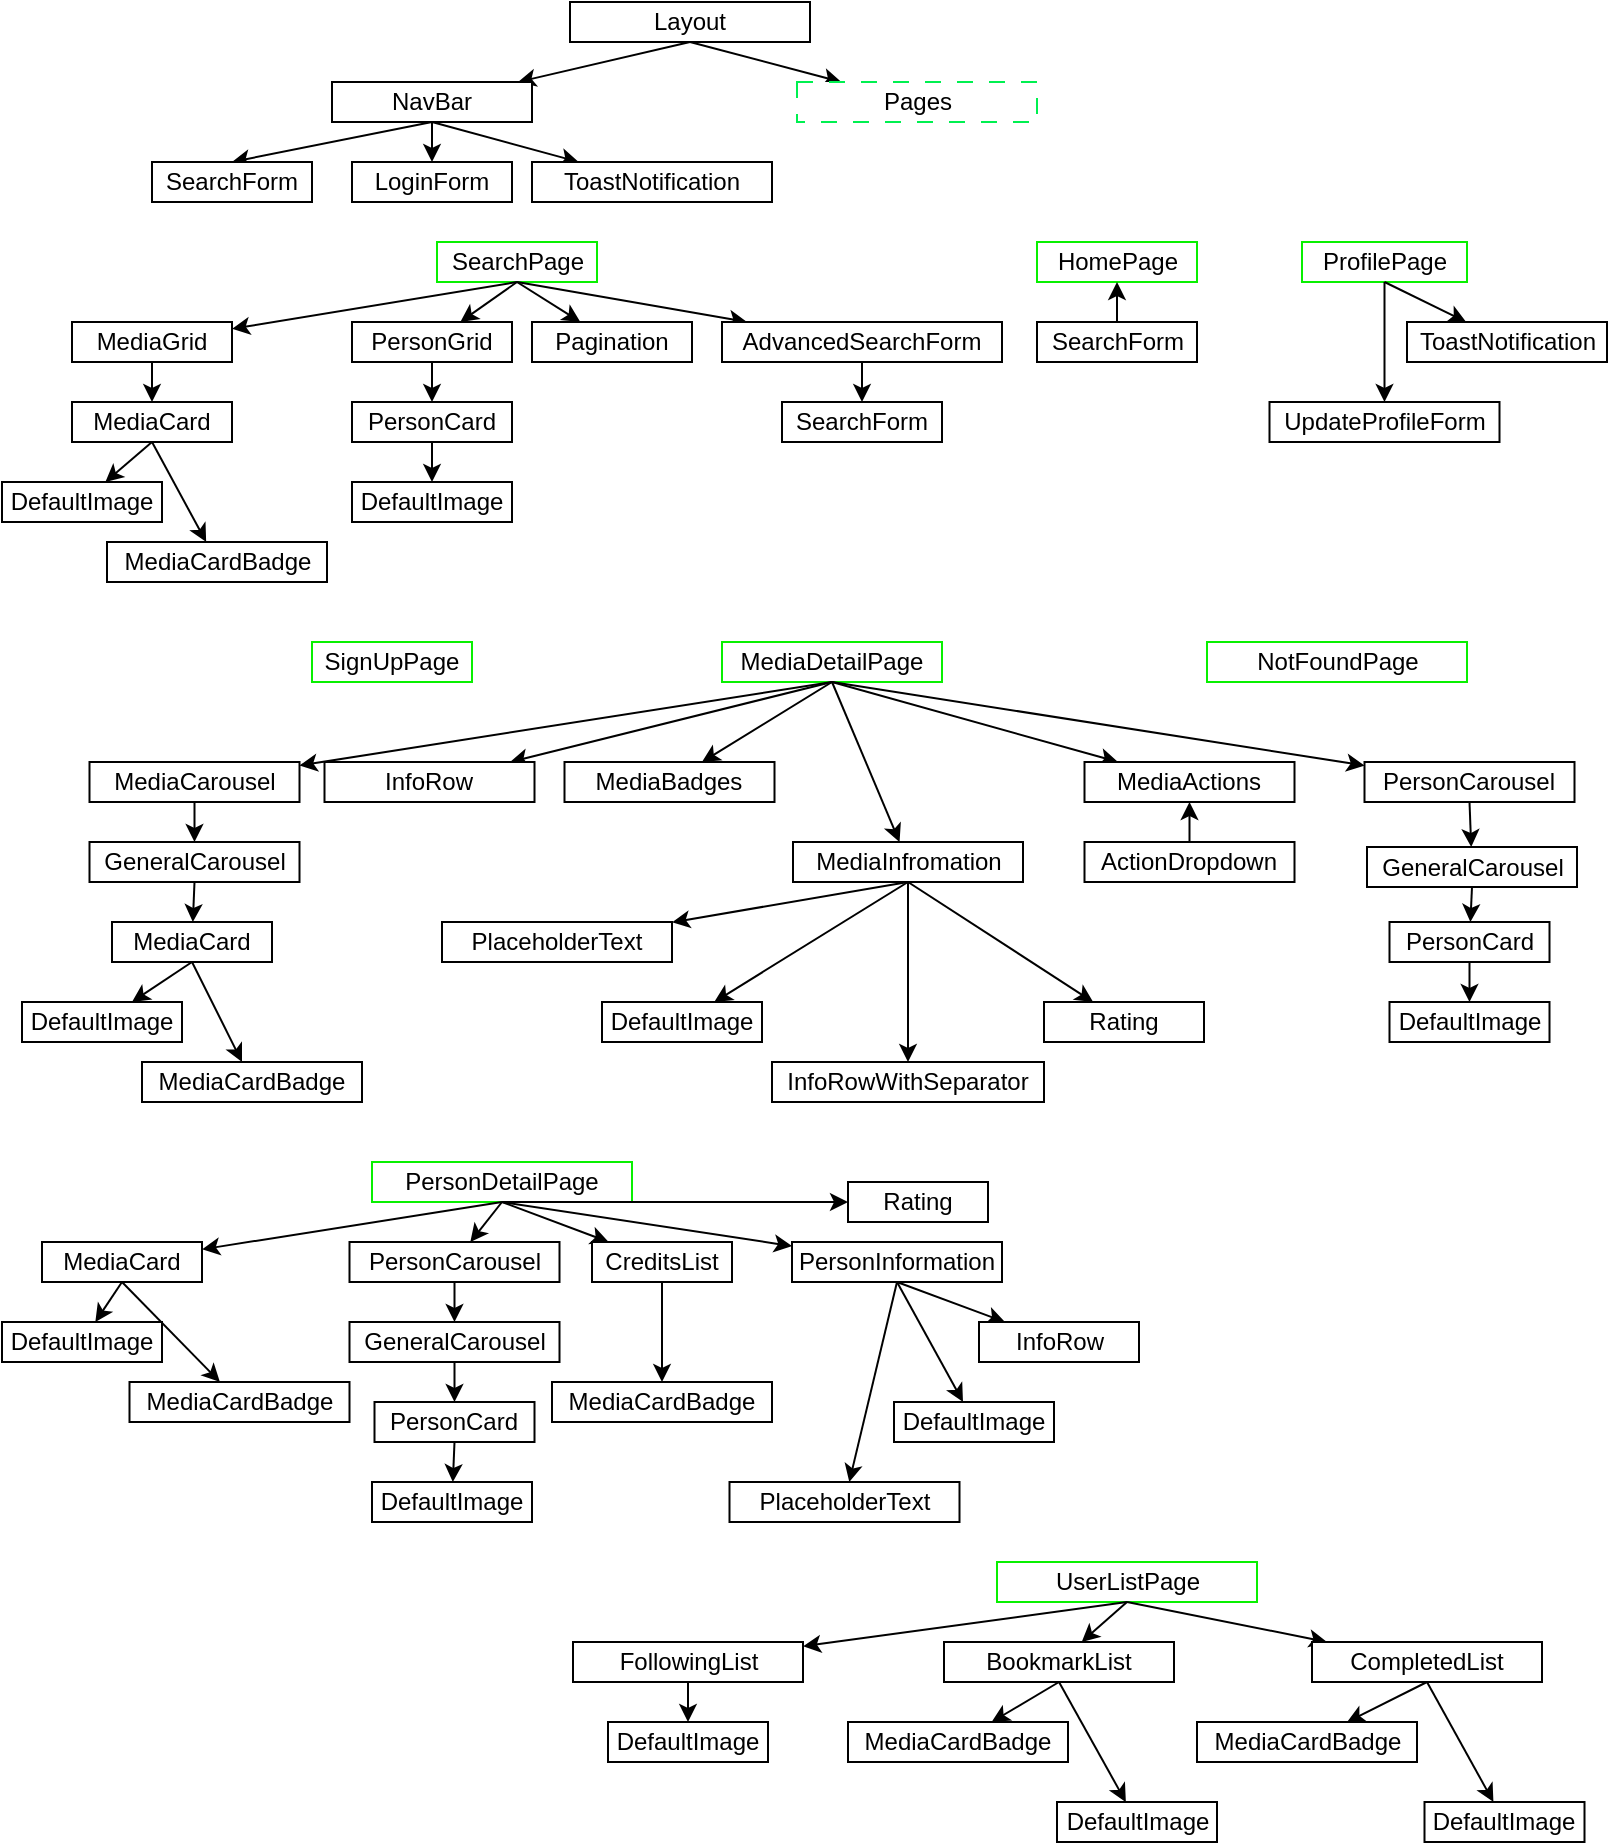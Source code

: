 <mxfile>
    <diagram name="Page-1" id="cZ-DaemptlBfaPjxXRJj">
        <mxGraphModel dx="1242" dy="616" grid="1" gridSize="10" guides="1" tooltips="1" connect="1" arrows="1" fold="1" page="1" pageScale="1" pageWidth="827" pageHeight="1169" math="0" shadow="0">
            <root>
                <mxCell id="0"/>
                <mxCell id="1" parent="0"/>
                <mxCell id="qsmpyEzLBEVBjYXQlAnU-1" value="Layout" style="rounded=0;whiteSpace=wrap;html=1;" parent="1" vertex="1">
                    <mxGeometry x="294" width="120" height="20" as="geometry"/>
                </mxCell>
                <mxCell id="170" style="edgeStyle=none;html=1;entryX=0.5;entryY=1;entryDx=0;entryDy=0;startArrow=classic;startFill=1;endArrow=none;endFill=0;" parent="1" source="qsmpyEzLBEVBjYXQlAnU-2" target="qsmpyEzLBEVBjYXQlAnU-1" edge="1">
                    <mxGeometry relative="1" as="geometry"/>
                </mxCell>
                <mxCell id="qsmpyEzLBEVBjYXQlAnU-2" value="NavBar" style="whiteSpace=wrap;html=1;" parent="1" vertex="1">
                    <mxGeometry x="175" y="40" width="100" height="20" as="geometry"/>
                </mxCell>
                <mxCell id="qsmpyEzLBEVBjYXQlAnU-6" value="HomePage" style="whiteSpace=wrap;html=1;strokeColor=#08F000;" parent="1" vertex="1">
                    <mxGeometry x="527.5" y="120" width="80" height="20" as="geometry"/>
                </mxCell>
                <mxCell id="qsmpyEzLBEVBjYXQlAnU-7" value="SearchPage" style="whiteSpace=wrap;html=1;strokeColor=#08F000;" parent="1" vertex="1">
                    <mxGeometry x="227.5" y="120" width="80" height="20" as="geometry"/>
                </mxCell>
                <mxCell id="qsmpyEzLBEVBjYXQlAnU-8" value="SignUpPage" style="whiteSpace=wrap;html=1;strokeColor=#08F000;" parent="1" vertex="1">
                    <mxGeometry x="165" y="320" width="80" height="20" as="geometry"/>
                </mxCell>
                <mxCell id="169" style="edgeStyle=none;html=1;entryX=0.5;entryY=1;entryDx=0;entryDy=0;startArrow=classic;startFill=1;endArrow=none;endFill=0;" parent="1" source="qsmpyEzLBEVBjYXQlAnU-9" target="qsmpyEzLBEVBjYXQlAnU-1" edge="1">
                    <mxGeometry relative="1" as="geometry"/>
                </mxCell>
                <mxCell id="qsmpyEzLBEVBjYXQlAnU-9" value="Pages" style="whiteSpace=wrap;html=1;dashed=1;dashPattern=8 8;strokeColor=#00F050;" parent="1" vertex="1">
                    <mxGeometry x="407.5" y="40" width="120" height="20" as="geometry"/>
                </mxCell>
                <mxCell id="179" style="edgeStyle=none;html=1;entryX=0.5;entryY=1;entryDx=0;entryDy=0;" parent="1" source="qsmpyEzLBEVBjYXQlAnU-14" target="qsmpyEzLBEVBjYXQlAnU-6" edge="1">
                    <mxGeometry relative="1" as="geometry"/>
                </mxCell>
                <mxCell id="qsmpyEzLBEVBjYXQlAnU-14" value="SearchForm" style="whiteSpace=wrap;html=1;" parent="1" vertex="1">
                    <mxGeometry x="527.5" y="160" width="80" height="20" as="geometry"/>
                </mxCell>
                <mxCell id="3" style="edgeStyle=none;html=1;exitX=0.5;exitY=0;exitDx=0;exitDy=0;entryX=0.5;entryY=1;entryDx=0;entryDy=0;endArrow=none;endFill=0;startArrow=classic;startFill=1;" parent="1" source="2" target="qsmpyEzLBEVBjYXQlAnU-2" edge="1">
                    <mxGeometry relative="1" as="geometry"/>
                </mxCell>
                <mxCell id="2" value="SearchForm" style="whiteSpace=wrap;html=1;" parent="1" vertex="1">
                    <mxGeometry x="85" y="80" width="80" height="20" as="geometry"/>
                </mxCell>
                <mxCell id="8" style="edgeStyle=none;html=1;entryX=0.5;entryY=1;entryDx=0;entryDy=0;startArrow=classic;startFill=1;endArrow=none;endFill=0;" parent="1" source="4" target="qsmpyEzLBEVBjYXQlAnU-7" edge="1">
                    <mxGeometry relative="1" as="geometry"/>
                </mxCell>
                <mxCell id="4" value="MediaGrid" style="whiteSpace=wrap;html=1;" parent="1" vertex="1">
                    <mxGeometry x="45" y="160" width="80" height="20" as="geometry"/>
                </mxCell>
                <mxCell id="9" style="edgeStyle=none;html=1;startArrow=classic;startFill=1;endArrow=none;endFill=0;entryX=0.5;entryY=1;entryDx=0;entryDy=0;" parent="1" source="5" target="qsmpyEzLBEVBjYXQlAnU-7" edge="1">
                    <mxGeometry relative="1" as="geometry">
                        <mxPoint x="355" y="190" as="targetPoint"/>
                    </mxGeometry>
                </mxCell>
                <mxCell id="5" value="PersonGrid" style="whiteSpace=wrap;html=1;" parent="1" vertex="1">
                    <mxGeometry x="185" y="160" width="80" height="20" as="geometry"/>
                </mxCell>
                <mxCell id="10" style="edgeStyle=none;html=1;entryX=0.5;entryY=1;entryDx=0;entryDy=0;startArrow=classic;startFill=1;endArrow=none;endFill=0;" parent="1" source="6" target="qsmpyEzLBEVBjYXQlAnU-7" edge="1">
                    <mxGeometry relative="1" as="geometry"/>
                </mxCell>
                <mxCell id="6" value="Pagination" style="whiteSpace=wrap;html=1;" parent="1" vertex="1">
                    <mxGeometry x="275" y="160" width="80" height="20" as="geometry"/>
                </mxCell>
                <mxCell id="11" style="edgeStyle=none;html=1;entryX=0.5;entryY=1;entryDx=0;entryDy=0;startArrow=classic;startFill=1;endArrow=none;endFill=0;" parent="1" source="7" target="qsmpyEzLBEVBjYXQlAnU-7" edge="1">
                    <mxGeometry relative="1" as="geometry"/>
                </mxCell>
                <mxCell id="7" value="AdvancedSearchForm" style="whiteSpace=wrap;html=1;" parent="1" vertex="1">
                    <mxGeometry x="370" y="160" width="140" height="20" as="geometry"/>
                </mxCell>
                <mxCell id="15" style="edgeStyle=none;html=1;entryX=0.5;entryY=1;entryDx=0;entryDy=0;startArrow=classic;startFill=1;endArrow=none;endFill=0;" parent="1" source="12" target="4" edge="1">
                    <mxGeometry relative="1" as="geometry"/>
                </mxCell>
                <mxCell id="12" value="MediaCard" style="whiteSpace=wrap;html=1;" parent="1" vertex="1">
                    <mxGeometry x="45" y="200" width="80" height="20" as="geometry"/>
                </mxCell>
                <mxCell id="17" style="edgeStyle=none;html=1;startArrow=classic;startFill=1;endArrow=none;endFill=0;" parent="1" source="16" target="5" edge="1">
                    <mxGeometry relative="1" as="geometry"/>
                </mxCell>
                <mxCell id="16" value="PersonCard" style="whiteSpace=wrap;html=1;" parent="1" vertex="1">
                    <mxGeometry x="185" y="200" width="80" height="20" as="geometry"/>
                </mxCell>
                <mxCell id="21" style="edgeStyle=none;html=1;entryX=0.5;entryY=1;entryDx=0;entryDy=0;startArrow=classic;startFill=1;endArrow=none;endFill=0;" parent="1" source="18" target="12" edge="1">
                    <mxGeometry relative="1" as="geometry"/>
                </mxCell>
                <mxCell id="18" value="MediaCardBadge" style="whiteSpace=wrap;html=1;" parent="1" vertex="1">
                    <mxGeometry x="62.5" y="270" width="110" height="20" as="geometry"/>
                </mxCell>
                <mxCell id="20" style="edgeStyle=none;html=1;entryX=0.5;entryY=1;entryDx=0;entryDy=0;startArrow=classic;startFill=1;endArrow=none;endFill=0;" parent="1" source="19" target="12" edge="1">
                    <mxGeometry relative="1" as="geometry"/>
                </mxCell>
                <mxCell id="19" value="DefaultImage" style="whiteSpace=wrap;html=1;" parent="1" vertex="1">
                    <mxGeometry x="10" y="240" width="80" height="20" as="geometry"/>
                </mxCell>
                <mxCell id="23" style="edgeStyle=none;html=1;entryX=0.5;entryY=1;entryDx=0;entryDy=0;startArrow=classic;startFill=1;endArrow=none;endFill=0;" parent="1" source="22" target="16" edge="1">
                    <mxGeometry relative="1" as="geometry"/>
                </mxCell>
                <mxCell id="22" value="DefaultImage" style="whiteSpace=wrap;html=1;" parent="1" vertex="1">
                    <mxGeometry x="185" y="240" width="80" height="20" as="geometry"/>
                </mxCell>
                <mxCell id="171" style="edgeStyle=none;html=1;entryX=0.5;entryY=1;entryDx=0;entryDy=0;startArrow=classic;startFill=1;endArrow=none;endFill=0;" parent="1" source="24" target="qsmpyEzLBEVBjYXQlAnU-2" edge="1">
                    <mxGeometry relative="1" as="geometry"/>
                </mxCell>
                <mxCell id="24" value="LoginForm" style="whiteSpace=wrap;html=1;" parent="1" vertex="1">
                    <mxGeometry x="185" y="80" width="80" height="20" as="geometry"/>
                </mxCell>
                <mxCell id="26" style="edgeStyle=none;html=1;entryX=0.5;entryY=1;entryDx=0;entryDy=0;startArrow=classic;startFill=1;endArrow=none;endFill=0;" parent="1" source="25" target="qsmpyEzLBEVBjYXQlAnU-2" edge="1">
                    <mxGeometry relative="1" as="geometry"/>
                </mxCell>
                <mxCell id="25" value="ToastNotification" style="whiteSpace=wrap;html=1;" parent="1" vertex="1">
                    <mxGeometry x="275" y="80" width="120" height="20" as="geometry"/>
                </mxCell>
                <mxCell id="30" style="edgeStyle=none;html=1;entryX=0.5;entryY=1;entryDx=0;entryDy=0;startArrow=classic;startFill=1;endArrow=none;endFill=0;" parent="1" source="29" target="7" edge="1">
                    <mxGeometry relative="1" as="geometry"/>
                </mxCell>
                <mxCell id="29" value="SearchForm" style="whiteSpace=wrap;html=1;" parent="1" vertex="1">
                    <mxGeometry x="400" y="200" width="80" height="20" as="geometry"/>
                </mxCell>
                <mxCell id="31" value="MediaDetailPage" style="whiteSpace=wrap;html=1;strokeColor=#08F000;" parent="1" vertex="1">
                    <mxGeometry x="370" y="320" width="110" height="20" as="geometry"/>
                </mxCell>
                <mxCell id="42" style="edgeStyle=none;html=1;entryX=0.5;entryY=1;entryDx=0;entryDy=0;startArrow=classic;startFill=1;endArrow=none;endFill=0;" parent="1" source="32" target="31" edge="1">
                    <mxGeometry relative="1" as="geometry"/>
                </mxCell>
                <mxCell id="32" value="MediaInfromation" style="whiteSpace=wrap;html=1;" parent="1" vertex="1">
                    <mxGeometry x="405.5" y="420" width="115" height="20" as="geometry"/>
                </mxCell>
                <mxCell id="43" style="edgeStyle=none;html=1;entryX=0.5;entryY=1;entryDx=0;entryDy=0;startArrow=classic;startFill=1;endArrow=none;endFill=0;" parent="1" source="33" target="31" edge="1">
                    <mxGeometry relative="1" as="geometry"/>
                </mxCell>
                <mxCell id="78" style="edgeStyle=none;html=1;startArrow=classic;startFill=1;endArrow=none;endFill=0;" parent="1" source="33" target="77" edge="1">
                    <mxGeometry relative="1" as="geometry"/>
                </mxCell>
                <mxCell id="33" value="MediaActions" style="whiteSpace=wrap;html=1;" parent="1" vertex="1">
                    <mxGeometry x="551.25" y="380" width="105" height="20" as="geometry"/>
                </mxCell>
                <mxCell id="40" style="edgeStyle=none;html=1;entryX=0.5;entryY=1;entryDx=0;entryDy=0;startArrow=classic;startFill=1;endArrow=none;endFill=0;" parent="1" source="34" target="31" edge="1">
                    <mxGeometry relative="1" as="geometry"/>
                </mxCell>
                <mxCell id="34" value="MediaBadges" style="whiteSpace=wrap;html=1;" parent="1" vertex="1">
                    <mxGeometry x="291.25" y="380" width="105" height="20" as="geometry"/>
                </mxCell>
                <mxCell id="39" style="edgeStyle=none;html=1;entryX=0.5;entryY=1;entryDx=0;entryDy=0;startArrow=classic;startFill=1;endArrow=none;endFill=0;" parent="1" source="35" target="31" edge="1">
                    <mxGeometry relative="1" as="geometry"/>
                </mxCell>
                <mxCell id="35" value="MediaCarousel" style="whiteSpace=wrap;html=1;" parent="1" vertex="1">
                    <mxGeometry x="53.75" y="380" width="105" height="20" as="geometry"/>
                </mxCell>
                <mxCell id="38" style="edgeStyle=none;html=1;entryX=0.5;entryY=1;entryDx=0;entryDy=0;startArrow=classic;startFill=1;endArrow=none;endFill=0;" parent="1" source="36" target="31" edge="1">
                    <mxGeometry relative="1" as="geometry"/>
                </mxCell>
                <mxCell id="36" value="InfoRow" style="whiteSpace=wrap;html=1;" parent="1" vertex="1">
                    <mxGeometry x="171.25" y="380" width="105" height="20" as="geometry"/>
                </mxCell>
                <mxCell id="44" style="edgeStyle=none;html=1;entryX=0.5;entryY=1;entryDx=0;entryDy=0;startArrow=classic;startFill=1;endArrow=none;endFill=0;" parent="1" source="37" target="31" edge="1">
                    <mxGeometry relative="1" as="geometry"/>
                </mxCell>
                <mxCell id="37" value="PersonCarousel" style="whiteSpace=wrap;html=1;" parent="1" vertex="1">
                    <mxGeometry x="691.25" y="380" width="105" height="20" as="geometry"/>
                </mxCell>
                <mxCell id="46" style="edgeStyle=none;html=1;entryX=0.5;entryY=1;entryDx=0;entryDy=0;startArrow=classic;startFill=1;endArrow=none;endFill=0;" parent="1" source="45" target="35" edge="1">
                    <mxGeometry relative="1" as="geometry"/>
                </mxCell>
                <mxCell id="45" value="GeneralCarousel" style="whiteSpace=wrap;html=1;" parent="1" vertex="1">
                    <mxGeometry x="53.75" y="420" width="105" height="20" as="geometry"/>
                </mxCell>
                <mxCell id="61" style="edgeStyle=none;html=1;entryX=0.5;entryY=1;entryDx=0;entryDy=0;startArrow=classic;startFill=1;endArrow=none;endFill=0;" parent="1" source="56" target="45" edge="1">
                    <mxGeometry relative="1" as="geometry"/>
                </mxCell>
                <mxCell id="56" value="MediaCard" style="whiteSpace=wrap;html=1;" parent="1" vertex="1">
                    <mxGeometry x="65" y="460" width="80" height="20" as="geometry"/>
                </mxCell>
                <mxCell id="57" style="edgeStyle=none;html=1;entryX=0.5;entryY=1;entryDx=0;entryDy=0;startArrow=classic;startFill=1;endArrow=none;endFill=0;" parent="1" source="58" target="56" edge="1">
                    <mxGeometry relative="1" as="geometry"/>
                </mxCell>
                <mxCell id="58" value="MediaCardBadge" style="whiteSpace=wrap;html=1;" parent="1" vertex="1">
                    <mxGeometry x="80" y="530" width="110" height="20" as="geometry"/>
                </mxCell>
                <mxCell id="59" style="edgeStyle=none;html=1;entryX=0.5;entryY=1;entryDx=0;entryDy=0;startArrow=classic;startFill=1;endArrow=none;endFill=0;" parent="1" source="60" target="56" edge="1">
                    <mxGeometry relative="1" as="geometry"/>
                </mxCell>
                <mxCell id="60" value="DefaultImage" style="whiteSpace=wrap;html=1;" parent="1" vertex="1">
                    <mxGeometry x="20" y="500" width="80" height="20" as="geometry"/>
                </mxCell>
                <mxCell id="67" style="edgeStyle=none;html=1;entryX=0.5;entryY=1;entryDx=0;entryDy=0;startArrow=classic;startFill=1;endArrow=none;endFill=0;" parent="1" source="62" target="32" edge="1">
                    <mxGeometry relative="1" as="geometry"/>
                </mxCell>
                <mxCell id="62" value="PlaceholderText" style="whiteSpace=wrap;html=1;" parent="1" vertex="1">
                    <mxGeometry x="230" y="460" width="115" height="20" as="geometry"/>
                </mxCell>
                <mxCell id="68" style="edgeStyle=none;html=1;entryX=0.5;entryY=1;entryDx=0;entryDy=0;startArrow=classic;startFill=1;endArrow=none;endFill=0;" parent="1" source="63" target="32" edge="1">
                    <mxGeometry relative="1" as="geometry"/>
                </mxCell>
                <mxCell id="63" value="DefaultImage" style="whiteSpace=wrap;html=1;" parent="1" vertex="1">
                    <mxGeometry x="310" y="500" width="80" height="20" as="geometry"/>
                </mxCell>
                <mxCell id="70" style="edgeStyle=none;html=1;entryX=0.5;entryY=1;entryDx=0;entryDy=0;startArrow=classic;startFill=1;endArrow=none;endFill=0;" parent="1" source="64" target="32" edge="1">
                    <mxGeometry relative="1" as="geometry"/>
                </mxCell>
                <mxCell id="64" value="Rating" style="whiteSpace=wrap;html=1;" parent="1" vertex="1">
                    <mxGeometry x="531" y="500" width="80" height="20" as="geometry"/>
                </mxCell>
                <mxCell id="69" style="edgeStyle=none;html=1;entryX=0.5;entryY=1;entryDx=0;entryDy=0;startArrow=classic;startFill=1;endArrow=none;endFill=0;" parent="1" source="65" target="32" edge="1">
                    <mxGeometry relative="1" as="geometry"/>
                </mxCell>
                <mxCell id="65" value="InfoRowWithSeparator" style="whiteSpace=wrap;html=1;" parent="1" vertex="1">
                    <mxGeometry x="395" y="530" width="136" height="20" as="geometry"/>
                </mxCell>
                <mxCell id="72" style="edgeStyle=none;html=1;entryX=0.5;entryY=1;entryDx=0;entryDy=0;startArrow=classic;startFill=1;endArrow=none;endFill=0;" parent="1" source="71" target="37" edge="1">
                    <mxGeometry relative="1" as="geometry"/>
                </mxCell>
                <mxCell id="71" value="GeneralCarousel" style="whiteSpace=wrap;html=1;" parent="1" vertex="1">
                    <mxGeometry x="692.5" y="422.5" width="105" height="20" as="geometry"/>
                </mxCell>
                <mxCell id="76" style="edgeStyle=none;html=1;entryX=0.5;entryY=1;entryDx=0;entryDy=0;startArrow=classic;startFill=1;endArrow=none;endFill=0;" parent="1" source="73" target="71" edge="1">
                    <mxGeometry relative="1" as="geometry"/>
                </mxCell>
                <mxCell id="73" value="PersonCard" style="whiteSpace=wrap;html=1;" parent="1" vertex="1">
                    <mxGeometry x="703.75" y="460" width="80" height="20" as="geometry"/>
                </mxCell>
                <mxCell id="74" style="edgeStyle=none;html=1;entryX=0.5;entryY=1;entryDx=0;entryDy=0;startArrow=classic;startFill=1;endArrow=none;endFill=0;" parent="1" source="75" target="73" edge="1">
                    <mxGeometry relative="1" as="geometry"/>
                </mxCell>
                <mxCell id="75" value="DefaultImage" style="whiteSpace=wrap;html=1;" parent="1" vertex="1">
                    <mxGeometry x="703.75" y="500" width="80" height="20" as="geometry"/>
                </mxCell>
                <mxCell id="77" value="ActionDropdown" style="whiteSpace=wrap;html=1;" parent="1" vertex="1">
                    <mxGeometry x="551.25" y="420" width="105" height="20" as="geometry"/>
                </mxCell>
                <mxCell id="99" value="NotFoundPage" style="whiteSpace=wrap;html=1;strokeColor=#08F000;" parent="1" vertex="1">
                    <mxGeometry x="612.5" y="320" width="130" height="20" as="geometry"/>
                </mxCell>
                <mxCell id="100" value="PersonDetailPage" style="whiteSpace=wrap;html=1;strokeColor=#08F000;" parent="1" vertex="1">
                    <mxGeometry x="195" y="580" width="130" height="20" as="geometry"/>
                </mxCell>
                <mxCell id="115" style="edgeStyle=none;html=1;entryX=0.5;entryY=1;entryDx=0;entryDy=0;startArrow=classic;startFill=1;endArrow=none;endFill=0;" parent="1" source="101" target="100" edge="1">
                    <mxGeometry relative="1" as="geometry"/>
                </mxCell>
                <mxCell id="101" value="PersonCarousel" style="whiteSpace=wrap;html=1;" parent="1" vertex="1">
                    <mxGeometry x="183.75" y="620" width="105" height="20" as="geometry"/>
                </mxCell>
                <mxCell id="102" style="edgeStyle=none;html=1;entryX=0.5;entryY=1;entryDx=0;entryDy=0;startArrow=classic;startFill=1;endArrow=none;endFill=0;" parent="1" source="103" target="101" edge="1">
                    <mxGeometry relative="1" as="geometry"/>
                </mxCell>
                <mxCell id="103" value="GeneralCarousel" style="whiteSpace=wrap;html=1;" parent="1" vertex="1">
                    <mxGeometry x="183.75" y="660" width="105" height="20" as="geometry"/>
                </mxCell>
                <mxCell id="104" style="edgeStyle=none;html=1;entryX=0.5;entryY=1;entryDx=0;entryDy=0;startArrow=classic;startFill=1;endArrow=none;endFill=0;" parent="1" source="105" target="103" edge="1">
                    <mxGeometry relative="1" as="geometry"/>
                </mxCell>
                <mxCell id="105" value="PersonCard" style="whiteSpace=wrap;html=1;" parent="1" vertex="1">
                    <mxGeometry x="196.25" y="700" width="80" height="20" as="geometry"/>
                </mxCell>
                <mxCell id="106" style="edgeStyle=none;html=1;entryX=0.5;entryY=1;entryDx=0;entryDy=0;startArrow=classic;startFill=1;endArrow=none;endFill=0;" parent="1" source="107" target="105" edge="1">
                    <mxGeometry relative="1" as="geometry"/>
                </mxCell>
                <mxCell id="107" value="DefaultImage" style="whiteSpace=wrap;html=1;" parent="1" vertex="1">
                    <mxGeometry x="195" y="740" width="80" height="20" as="geometry"/>
                </mxCell>
                <mxCell id="116" style="edgeStyle=none;html=1;entryX=0.5;entryY=1;entryDx=0;entryDy=0;startArrow=classic;startFill=1;endArrow=none;endFill=0;" parent="1" source="108" target="100" edge="1">
                    <mxGeometry relative="1" as="geometry">
                        <mxPoint x="355" y="680" as="targetPoint"/>
                    </mxGeometry>
                </mxCell>
                <mxCell id="108" value="PersonInformation" style="whiteSpace=wrap;html=1;" parent="1" vertex="1">
                    <mxGeometry x="405" y="620" width="105" height="20" as="geometry"/>
                </mxCell>
                <mxCell id="112" style="edgeStyle=none;html=1;entryX=0.5;entryY=1;entryDx=0;entryDy=0;startArrow=classic;startFill=1;endArrow=none;endFill=0;" parent="1" source="109" target="108" edge="1">
                    <mxGeometry relative="1" as="geometry"/>
                </mxCell>
                <mxCell id="109" value="PlaceholderText" style="whiteSpace=wrap;html=1;" parent="1" vertex="1">
                    <mxGeometry x="373.75" y="740" width="115" height="20" as="geometry"/>
                </mxCell>
                <mxCell id="113" style="edgeStyle=none;html=1;startArrow=classic;startFill=1;endArrow=none;endFill=0;entryX=0.5;entryY=1;entryDx=0;entryDy=0;" parent="1" source="110" target="108" edge="1">
                    <mxGeometry relative="1" as="geometry">
                        <mxPoint x="525" y="730" as="targetPoint"/>
                    </mxGeometry>
                </mxCell>
                <mxCell id="110" value="DefaultImage" style="whiteSpace=wrap;html=1;" parent="1" vertex="1">
                    <mxGeometry x="456" y="700" width="80" height="20" as="geometry"/>
                </mxCell>
                <mxCell id="114" style="edgeStyle=none;html=1;entryX=0.5;entryY=1;entryDx=0;entryDy=0;startArrow=classic;startFill=1;endArrow=none;endFill=0;" parent="1" source="111" target="108" edge="1">
                    <mxGeometry relative="1" as="geometry"/>
                </mxCell>
                <mxCell id="111" value="InfoRow" style="whiteSpace=wrap;html=1;" parent="1" vertex="1">
                    <mxGeometry x="498.5" y="660" width="80" height="20" as="geometry"/>
                </mxCell>
                <mxCell id="122" style="edgeStyle=none;html=1;entryX=0.5;entryY=1;entryDx=0;entryDy=0;startArrow=classic;startFill=1;endArrow=none;endFill=0;" parent="1" source="117" target="100" edge="1">
                    <mxGeometry relative="1" as="geometry"/>
                </mxCell>
                <mxCell id="117" value="MediaCard" style="whiteSpace=wrap;html=1;" parent="1" vertex="1">
                    <mxGeometry x="30" y="620" width="80" height="20" as="geometry"/>
                </mxCell>
                <mxCell id="118" style="edgeStyle=none;html=1;entryX=0.5;entryY=1;entryDx=0;entryDy=0;startArrow=classic;startFill=1;endArrow=none;endFill=0;" parent="1" source="119" target="117" edge="1">
                    <mxGeometry relative="1" as="geometry"/>
                </mxCell>
                <mxCell id="119" value="MediaCardBadge" style="whiteSpace=wrap;html=1;" parent="1" vertex="1">
                    <mxGeometry x="73.75" y="690" width="110" height="20" as="geometry"/>
                </mxCell>
                <mxCell id="120" style="edgeStyle=none;html=1;entryX=0.5;entryY=1;entryDx=0;entryDy=0;startArrow=classic;startFill=1;endArrow=none;endFill=0;" parent="1" source="121" target="117" edge="1">
                    <mxGeometry relative="1" as="geometry"/>
                </mxCell>
                <mxCell id="121" value="DefaultImage" style="whiteSpace=wrap;html=1;" parent="1" vertex="1">
                    <mxGeometry x="10" y="660" width="80" height="20" as="geometry"/>
                </mxCell>
                <mxCell id="125" style="edgeStyle=none;html=1;entryX=0.5;entryY=1;entryDx=0;entryDy=0;startArrow=classic;startFill=1;endArrow=none;endFill=0;" parent="1" source="123" target="100" edge="1">
                    <mxGeometry relative="1" as="geometry"/>
                </mxCell>
                <mxCell id="123" value="CreditsList" style="whiteSpace=wrap;html=1;" parent="1" vertex="1">
                    <mxGeometry x="305" y="620" width="70" height="20" as="geometry"/>
                </mxCell>
                <mxCell id="126" style="edgeStyle=none;html=1;startArrow=classic;startFill=1;endArrow=none;endFill=0;entryX=0.5;entryY=1;entryDx=0;entryDy=0;" parent="1" source="124" target="100" edge="1">
                    <mxGeometry relative="1" as="geometry">
                        <mxPoint x="425" y="680" as="targetPoint"/>
                    </mxGeometry>
                </mxCell>
                <mxCell id="124" value="Rating" style="whiteSpace=wrap;html=1;" parent="1" vertex="1">
                    <mxGeometry x="433" y="590" width="70" height="20" as="geometry"/>
                </mxCell>
                <mxCell id="128" style="edgeStyle=none;html=1;entryX=0.5;entryY=1;entryDx=0;entryDy=0;startArrow=classic;startFill=1;endArrow=none;endFill=0;" parent="1" source="127" target="123" edge="1">
                    <mxGeometry relative="1" as="geometry"/>
                </mxCell>
                <mxCell id="127" value="MediaCardBadge" style="whiteSpace=wrap;html=1;" parent="1" vertex="1">
                    <mxGeometry x="285" y="690" width="110" height="20" as="geometry"/>
                </mxCell>
                <mxCell id="149" value="UserListPage" style="whiteSpace=wrap;html=1;strokeColor=#08F000;" parent="1" vertex="1">
                    <mxGeometry x="507.5" y="780" width="130" height="20" as="geometry"/>
                </mxCell>
                <mxCell id="158" style="edgeStyle=none;html=1;entryX=0.5;entryY=1;entryDx=0;entryDy=0;startArrow=classic;startFill=1;endArrow=none;endFill=0;" parent="1" source="150" target="149" edge="1">
                    <mxGeometry relative="1" as="geometry"/>
                </mxCell>
                <mxCell id="150" value="FollowingList" style="whiteSpace=wrap;html=1;" parent="1" vertex="1">
                    <mxGeometry x="295.5" y="820" width="115" height="20" as="geometry"/>
                </mxCell>
                <mxCell id="159" style="edgeStyle=none;html=1;startArrow=classic;startFill=1;endArrow=none;endFill=0;entryX=0.5;entryY=1;entryDx=0;entryDy=0;" parent="1" source="151" target="149" edge="1">
                    <mxGeometry relative="1" as="geometry">
                        <mxPoint x="542.5" y="960" as="targetPoint"/>
                    </mxGeometry>
                </mxCell>
                <mxCell id="151" value="BookmarkList" style="whiteSpace=wrap;html=1;" parent="1" vertex="1">
                    <mxGeometry x="481" y="820" width="115" height="20" as="geometry"/>
                </mxCell>
                <mxCell id="160" style="edgeStyle=none;html=1;startArrow=classic;startFill=1;endArrow=none;endFill=0;entryX=0.5;entryY=1;entryDx=0;entryDy=0;" parent="1" source="152" target="149" edge="1">
                    <mxGeometry relative="1" as="geometry">
                        <mxPoint x="545" y="960" as="targetPoint"/>
                    </mxGeometry>
                </mxCell>
                <mxCell id="152" value="CompletedList" style="whiteSpace=wrap;html=1;" parent="1" vertex="1">
                    <mxGeometry x="665" y="820" width="115" height="20" as="geometry"/>
                </mxCell>
                <mxCell id="161" style="edgeStyle=none;html=1;entryX=0.5;entryY=1;entryDx=0;entryDy=0;startArrow=classic;startFill=1;endArrow=none;endFill=0;" parent="1" source="153" target="150" edge="1">
                    <mxGeometry relative="1" as="geometry"/>
                </mxCell>
                <mxCell id="153" value="DefaultImage" style="whiteSpace=wrap;html=1;" parent="1" vertex="1">
                    <mxGeometry x="313" y="860" width="80" height="20" as="geometry"/>
                </mxCell>
                <mxCell id="162" style="edgeStyle=none;html=1;entryX=0.5;entryY=1;entryDx=0;entryDy=0;startArrow=classic;startFill=1;endArrow=none;endFill=0;" parent="1" source="154" target="151" edge="1">
                    <mxGeometry relative="1" as="geometry"/>
                </mxCell>
                <mxCell id="154" value="MediaCardBadge" style="whiteSpace=wrap;html=1;" parent="1" vertex="1">
                    <mxGeometry x="433" y="860" width="110" height="20" as="geometry"/>
                </mxCell>
                <mxCell id="163" style="edgeStyle=none;html=1;entryX=0.5;entryY=1;entryDx=0;entryDy=0;startArrow=classic;startFill=1;endArrow=none;endFill=0;" parent="1" source="155" target="151" edge="1">
                    <mxGeometry relative="1" as="geometry"/>
                </mxCell>
                <mxCell id="155" value="DefaultImage" style="whiteSpace=wrap;html=1;" parent="1" vertex="1">
                    <mxGeometry x="537.5" y="900" width="80" height="20" as="geometry"/>
                </mxCell>
                <mxCell id="165" style="edgeStyle=none;html=1;startArrow=classic;startFill=1;endArrow=none;endFill=0;entryX=0.5;entryY=1;entryDx=0;entryDy=0;" parent="1" source="156" target="152" edge="1">
                    <mxGeometry relative="1" as="geometry">
                        <mxPoint x="695" y="1020" as="targetPoint"/>
                    </mxGeometry>
                </mxCell>
                <mxCell id="156" value="MediaCardBadge" style="whiteSpace=wrap;html=1;" parent="1" vertex="1">
                    <mxGeometry x="607.5" y="860" width="110" height="20" as="geometry"/>
                </mxCell>
                <mxCell id="164" style="edgeStyle=none;html=1;entryX=0.5;entryY=1;entryDx=0;entryDy=0;startArrow=classic;startFill=1;endArrow=none;endFill=0;" parent="1" source="157" target="152" edge="1">
                    <mxGeometry relative="1" as="geometry"/>
                </mxCell>
                <mxCell id="157" value="DefaultImage" style="whiteSpace=wrap;html=1;" parent="1" vertex="1">
                    <mxGeometry x="721.25" y="900" width="80" height="20" as="geometry"/>
                </mxCell>
                <mxCell id="174" value="ProfilePage" style="whiteSpace=wrap;html=1;strokeColor=#08F000;" parent="1" vertex="1">
                    <mxGeometry x="660" y="120" width="82.5" height="20" as="geometry"/>
                </mxCell>
                <mxCell id="175" style="edgeStyle=none;html=1;entryX=0.5;entryY=1;entryDx=0;entryDy=0;startArrow=classic;startFill=1;endArrow=none;endFill=0;" parent="1" source="176" target="174" edge="1">
                    <mxGeometry relative="1" as="geometry"/>
                </mxCell>
                <mxCell id="176" value="UpdateProfileForm" style="whiteSpace=wrap;html=1;" parent="1" vertex="1">
                    <mxGeometry x="643.75" y="200" width="115" height="20" as="geometry"/>
                </mxCell>
                <mxCell id="177" style="edgeStyle=none;html=1;startArrow=classic;startFill=1;endArrow=none;endFill=0;entryX=0.5;entryY=1;entryDx=0;entryDy=0;" parent="1" source="178" target="174" edge="1">
                    <mxGeometry relative="1" as="geometry">
                        <mxPoint x="622.5" y="220" as="targetPoint"/>
                    </mxGeometry>
                </mxCell>
                <mxCell id="178" value="ToastNotification" style="whiteSpace=wrap;html=1;" parent="1" vertex="1">
                    <mxGeometry x="712.5" y="160" width="100" height="20" as="geometry"/>
                </mxCell>
            </root>
        </mxGraphModel>
    </diagram>
</mxfile>